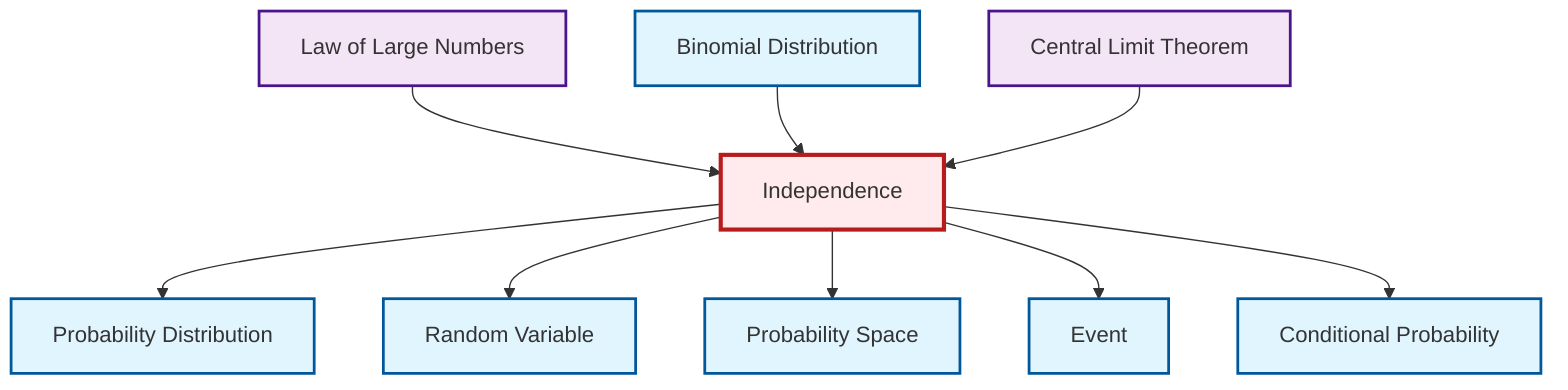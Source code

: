 graph TD
    classDef definition fill:#e1f5fe,stroke:#01579b,stroke-width:2px
    classDef theorem fill:#f3e5f5,stroke:#4a148c,stroke-width:2px
    classDef axiom fill:#fff3e0,stroke:#e65100,stroke-width:2px
    classDef example fill:#e8f5e9,stroke:#1b5e20,stroke-width:2px
    classDef current fill:#ffebee,stroke:#b71c1c,stroke-width:3px
    thm-central-limit["Central Limit Theorem"]:::theorem
    def-event["Event"]:::definition
    def-probability-distribution["Probability Distribution"]:::definition
    def-binomial-distribution["Binomial Distribution"]:::definition
    def-probability-space["Probability Space"]:::definition
    def-independence["Independence"]:::definition
    def-conditional-probability["Conditional Probability"]:::definition
    thm-law-of-large-numbers["Law of Large Numbers"]:::theorem
    def-random-variable["Random Variable"]:::definition
    def-independence --> def-probability-distribution
    thm-law-of-large-numbers --> def-independence
    def-independence --> def-random-variable
    def-independence --> def-probability-space
    def-independence --> def-event
    def-binomial-distribution --> def-independence
    thm-central-limit --> def-independence
    def-independence --> def-conditional-probability
    class def-independence current